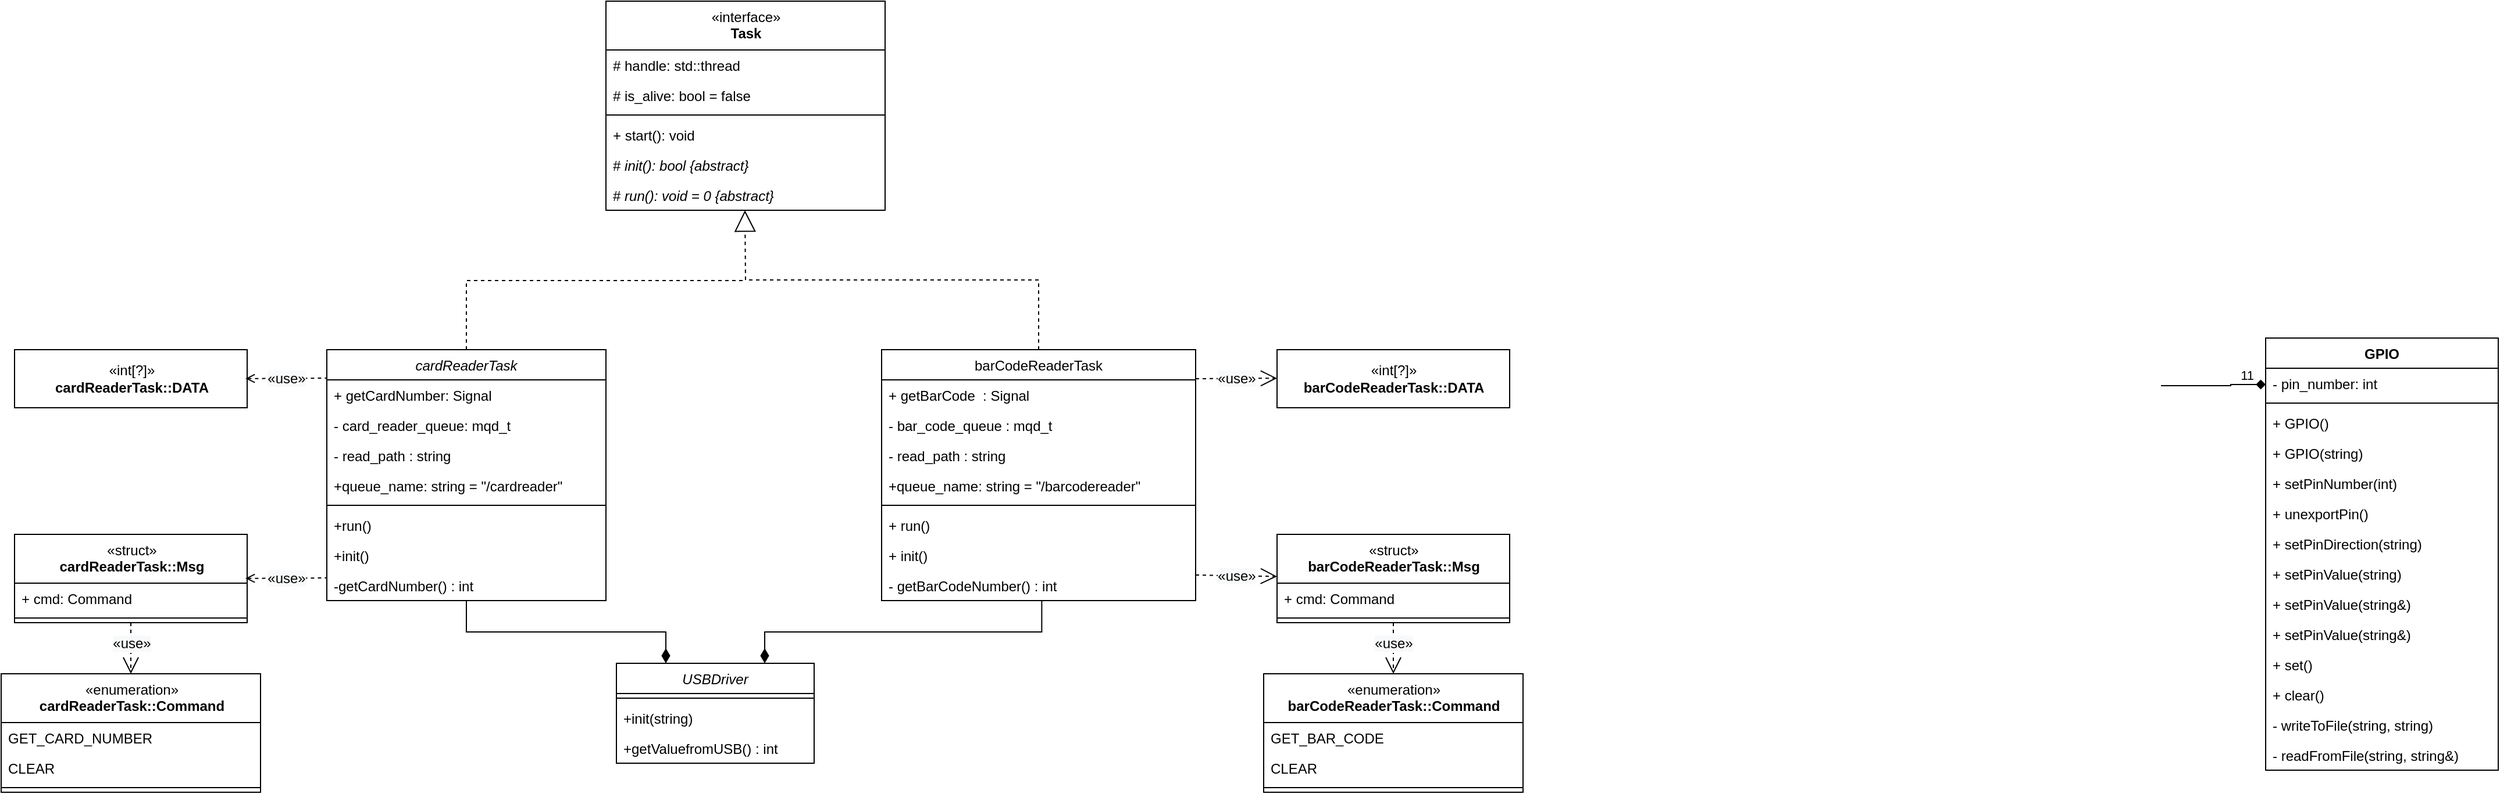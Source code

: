 <mxfile version="13.10.0" type="device"><diagram id="C5RBs43oDa-KdzZeNtuy" name="Page-1"><mxGraphModel dx="2182" dy="799" grid="1" gridSize="10" guides="1" tooltips="1" connect="1" arrows="1" fold="1" page="1" pageScale="1" pageWidth="827" pageHeight="1169" math="0" shadow="0"><root><mxCell id="WIyWlLk6GJQsqaUBKTNV-0"/><mxCell id="WIyWlLk6GJQsqaUBKTNV-1" parent="WIyWlLk6GJQsqaUBKTNV-0"/><mxCell id="zkfFHV4jXpPFQw0GAbJ--0" value="cardReaderTask" style="swimlane;fontStyle=2;align=center;verticalAlign=top;childLayout=stackLayout;horizontal=1;startSize=26;horizontalStack=0;resizeParent=1;resizeLast=0;collapsible=1;marginBottom=0;rounded=0;shadow=0;strokeWidth=1;" parent="WIyWlLk6GJQsqaUBKTNV-1" vertex="1"><mxGeometry x="80" y="340" width="240" height="216" as="geometry"><mxRectangle x="230" y="140" width="160" height="26" as="alternateBounds"/></mxGeometry></mxCell><mxCell id="zkfFHV4jXpPFQw0GAbJ--1" value="+ getCardNumber: Signal" style="text;align=left;verticalAlign=top;spacingLeft=4;spacingRight=4;overflow=hidden;rotatable=0;points=[[0,0.5],[1,0.5]];portConstraint=eastwest;" parent="zkfFHV4jXpPFQw0GAbJ--0" vertex="1"><mxGeometry y="26" width="240" height="26" as="geometry"/></mxCell><mxCell id="2j3R-30lMh1leASRSJ6I-1" value="- card_reader_queue: mqd_t" style="text;align=left;verticalAlign=top;spacingLeft=4;spacingRight=4;overflow=hidden;rotatable=0;points=[[0,0.5],[1,0.5]];portConstraint=eastwest;" parent="zkfFHV4jXpPFQw0GAbJ--0" vertex="1"><mxGeometry y="52" width="240" height="26" as="geometry"/></mxCell><mxCell id="2j3R-30lMh1leASRSJ6I-3" value="- read_path : string" style="text;align=left;verticalAlign=top;spacingLeft=4;spacingRight=4;overflow=hidden;rotatable=0;points=[[0,0.5],[1,0.5]];portConstraint=eastwest;" parent="zkfFHV4jXpPFQw0GAbJ--0" vertex="1"><mxGeometry y="78" width="240" height="26" as="geometry"/></mxCell><mxCell id="AZZF5KGLNoqwty6RKvN9-146" value="+queue_name: string = &quot;/cardreader&quot;" style="text;align=left;verticalAlign=top;spacingLeft=4;spacingRight=4;overflow=hidden;rotatable=0;points=[[0,0.5],[1,0.5]];portConstraint=eastwest;" vertex="1" parent="zkfFHV4jXpPFQw0GAbJ--0"><mxGeometry y="104" width="240" height="26" as="geometry"/></mxCell><mxCell id="zkfFHV4jXpPFQw0GAbJ--4" value="" style="line;html=1;strokeWidth=1;align=left;verticalAlign=middle;spacingTop=-1;spacingLeft=3;spacingRight=3;rotatable=0;labelPosition=right;points=[];portConstraint=eastwest;" parent="zkfFHV4jXpPFQw0GAbJ--0" vertex="1"><mxGeometry y="130" width="240" height="8" as="geometry"/></mxCell><mxCell id="zkfFHV4jXpPFQw0GAbJ--5" value="+run()" style="text;align=left;verticalAlign=top;spacingLeft=4;spacingRight=4;overflow=hidden;rotatable=0;points=[[0,0.5],[1,0.5]];portConstraint=eastwest;" parent="zkfFHV4jXpPFQw0GAbJ--0" vertex="1"><mxGeometry y="138" width="240" height="26" as="geometry"/></mxCell><mxCell id="Sn6UT6B15kJlyr55rTzY-9" value="+init()" style="text;align=left;verticalAlign=top;spacingLeft=4;spacingRight=4;overflow=hidden;rotatable=0;points=[[0,0.5],[1,0.5]];portConstraint=eastwest;" parent="zkfFHV4jXpPFQw0GAbJ--0" vertex="1"><mxGeometry y="164" width="240" height="26" as="geometry"/></mxCell><mxCell id="Sn6UT6B15kJlyr55rTzY-10" value="-getCardNumber() : int" style="text;align=left;verticalAlign=top;spacingLeft=4;spacingRight=4;overflow=hidden;rotatable=0;points=[[0,0.5],[1,0.5]];portConstraint=eastwest;" parent="zkfFHV4jXpPFQw0GAbJ--0" vertex="1"><mxGeometry y="190" width="240" height="26" as="geometry"/></mxCell><mxCell id="zkfFHV4jXpPFQw0GAbJ--17" value="barCodeReaderTask" style="swimlane;fontStyle=0;align=center;verticalAlign=top;childLayout=stackLayout;horizontal=1;startSize=26;horizontalStack=0;resizeParent=1;resizeLast=0;collapsible=1;marginBottom=0;rounded=0;shadow=0;strokeWidth=1;" parent="WIyWlLk6GJQsqaUBKTNV-1" vertex="1"><mxGeometry x="557" y="340" width="270" height="216" as="geometry"><mxRectangle x="550" y="140" width="160" height="26" as="alternateBounds"/></mxGeometry></mxCell><mxCell id="2j3R-30lMh1leASRSJ6I-0" value="+ getBarCode  : Signal" style="text;align=left;verticalAlign=top;spacingLeft=4;spacingRight=4;overflow=hidden;rotatable=0;points=[[0,0.5],[1,0.5]];portConstraint=eastwest;" parent="zkfFHV4jXpPFQw0GAbJ--17" vertex="1"><mxGeometry y="26" width="270" height="26" as="geometry"/></mxCell><mxCell id="zkfFHV4jXpPFQw0GAbJ--18" value="- bar_code_queue : mqd_t&#xA;" style="text;align=left;verticalAlign=top;spacingLeft=4;spacingRight=4;overflow=hidden;rotatable=0;points=[[0,0.5],[1,0.5]];portConstraint=eastwest;" parent="zkfFHV4jXpPFQw0GAbJ--17" vertex="1"><mxGeometry y="52" width="270" height="26" as="geometry"/></mxCell><mxCell id="AZZF5KGLNoqwty6RKvN9-143" value="- read_path : string" style="text;align=left;verticalAlign=top;spacingLeft=4;spacingRight=4;overflow=hidden;rotatable=0;points=[[0,0.5],[1,0.5]];portConstraint=eastwest;" vertex="1" parent="zkfFHV4jXpPFQw0GAbJ--17"><mxGeometry y="78" width="270" height="26" as="geometry"/></mxCell><mxCell id="2j3R-30lMh1leASRSJ6I-4" value="+queue_name: string = &quot;/barcodereader&quot;" style="text;align=left;verticalAlign=top;spacingLeft=4;spacingRight=4;overflow=hidden;rotatable=0;points=[[0,0.5],[1,0.5]];portConstraint=eastwest;" parent="zkfFHV4jXpPFQw0GAbJ--17" vertex="1"><mxGeometry y="104" width="270" height="26" as="geometry"/></mxCell><mxCell id="zkfFHV4jXpPFQw0GAbJ--23" value="" style="line;html=1;strokeWidth=1;align=left;verticalAlign=middle;spacingTop=-1;spacingLeft=3;spacingRight=3;rotatable=0;labelPosition=right;points=[];portConstraint=eastwest;" parent="zkfFHV4jXpPFQw0GAbJ--17" vertex="1"><mxGeometry y="130" width="270" height="8" as="geometry"/></mxCell><mxCell id="zkfFHV4jXpPFQw0GAbJ--24" value="+ run()" style="text;align=left;verticalAlign=top;spacingLeft=4;spacingRight=4;overflow=hidden;rotatable=0;points=[[0,0.5],[1,0.5]];portConstraint=eastwest;" parent="zkfFHV4jXpPFQw0GAbJ--17" vertex="1"><mxGeometry y="138" width="270" height="26" as="geometry"/></mxCell><mxCell id="zkfFHV4jXpPFQw0GAbJ--25" value="+ init()" style="text;align=left;verticalAlign=top;spacingLeft=4;spacingRight=4;overflow=hidden;rotatable=0;points=[[0,0.5],[1,0.5]];portConstraint=eastwest;" parent="zkfFHV4jXpPFQw0GAbJ--17" vertex="1"><mxGeometry y="164" width="270" height="26" as="geometry"/></mxCell><mxCell id="Sn6UT6B15kJlyr55rTzY-11" value="- getBarCodeNumber() : int" style="text;align=left;verticalAlign=top;spacingLeft=4;spacingRight=4;overflow=hidden;rotatable=0;points=[[0,0.5],[1,0.5]];portConstraint=eastwest;" parent="zkfFHV4jXpPFQw0GAbJ--17" vertex="1"><mxGeometry y="190" width="270" height="26" as="geometry"/></mxCell><mxCell id="xvkHA5iaeiTgFWQPzj_L-1" style="edgeStyle=orthogonalEdgeStyle;rounded=0;orthogonalLoop=1;jettySize=auto;html=1;exitX=0.25;exitY=0;exitDx=0;exitDy=0;entryX=0.5;entryY=1;entryDx=0;entryDy=0;endArrow=none;endFill=0;endSize=10;startSize=10;startArrow=diamondThin;startFill=1;" parent="WIyWlLk6GJQsqaUBKTNV-1" source="Sn6UT6B15kJlyr55rTzY-12" target="zkfFHV4jXpPFQw0GAbJ--0" edge="1"><mxGeometry relative="1" as="geometry"/></mxCell><mxCell id="xvkHA5iaeiTgFWQPzj_L-2" style="edgeStyle=orthogonalEdgeStyle;rounded=0;orthogonalLoop=1;jettySize=auto;html=1;exitX=0.75;exitY=0;exitDx=0;exitDy=0;entryX=0.51;entryY=1;entryDx=0;entryDy=0;entryPerimeter=0;endArrow=none;endFill=0;strokeWidth=1;endSize=10;startArrow=diamondThin;startFill=1;startSize=10;" parent="WIyWlLk6GJQsqaUBKTNV-1" source="Sn6UT6B15kJlyr55rTzY-12" target="Sn6UT6B15kJlyr55rTzY-11" edge="1"><mxGeometry relative="1" as="geometry"/></mxCell><mxCell id="Sn6UT6B15kJlyr55rTzY-12" value="USBDriver" style="swimlane;fontStyle=2;align=center;verticalAlign=top;childLayout=stackLayout;horizontal=1;startSize=26;horizontalStack=0;resizeParent=1;resizeLast=0;collapsible=1;marginBottom=0;rounded=0;shadow=0;strokeWidth=1;" parent="WIyWlLk6GJQsqaUBKTNV-1" vertex="1"><mxGeometry x="329" y="610" width="170" height="86" as="geometry"><mxRectangle x="230" y="140" width="160" height="26" as="alternateBounds"/></mxGeometry></mxCell><mxCell id="Sn6UT6B15kJlyr55rTzY-14" value="" style="line;html=1;strokeWidth=1;align=left;verticalAlign=middle;spacingTop=-1;spacingLeft=3;spacingRight=3;rotatable=0;labelPosition=right;points=[];portConstraint=eastwest;" parent="Sn6UT6B15kJlyr55rTzY-12" vertex="1"><mxGeometry y="26" width="170" height="8" as="geometry"/></mxCell><mxCell id="Sn6UT6B15kJlyr55rTzY-16" value="+init(string)" style="text;align=left;verticalAlign=top;spacingLeft=4;spacingRight=4;overflow=hidden;rotatable=0;points=[[0,0.5],[1,0.5]];portConstraint=eastwest;" parent="Sn6UT6B15kJlyr55rTzY-12" vertex="1"><mxGeometry y="34" width="170" height="26" as="geometry"/></mxCell><mxCell id="Sn6UT6B15kJlyr55rTzY-17" value="+getValuefromUSB() : int" style="text;align=left;verticalAlign=top;spacingLeft=4;spacingRight=4;overflow=hidden;rotatable=0;points=[[0,0.5],[1,0.5]];portConstraint=eastwest;" parent="Sn6UT6B15kJlyr55rTzY-12" vertex="1"><mxGeometry y="60" width="170" height="26" as="geometry"/></mxCell><mxCell id="AZZF5KGLNoqwty6RKvN9-73" value="&lt;span style=&quot;font-size: 12px ; background-color: rgb(248 , 249 , 250)&quot;&gt;«use»&lt;/span&gt;" style="endArrow=open;endSize=12;dashed=1;html=1;exitX=0.5;exitY=1;exitDx=0;exitDy=0;" edge="1" parent="WIyWlLk6GJQsqaUBKTNV-1" source="AZZF5KGLNoqwty6RKvN9-88" target="AZZF5KGLNoqwty6RKvN9-91"><mxGeometry x="-0.176" width="160" relative="1" as="geometry"><mxPoint x="997" y="601" as="sourcePoint"/><mxPoint x="897" y="665" as="targetPoint"/><mxPoint as="offset"/></mxGeometry></mxCell><mxCell id="AZZF5KGLNoqwty6RKvN9-74" value="&lt;span style=&quot;font-size: 12px ; background-color: rgb(248 , 249 , 250)&quot;&gt;«use»&lt;/span&gt;" style="endArrow=open;endSize=12;dashed=1;html=1;exitX=1;exitY=0.5;exitDx=0;exitDy=0;" edge="1" parent="WIyWlLk6GJQsqaUBKTNV-1" target="AZZF5KGLNoqwty6RKvN9-88"><mxGeometry width="160" relative="1" as="geometry"><mxPoint x="827" y="534" as="sourcePoint"/><mxPoint x="967" y="419" as="targetPoint"/></mxGeometry></mxCell><object label="&lt;span style=&quot;font-weight: normal&quot;&gt;«struct»&lt;br&gt;&lt;/span&gt;barCodeReaderTask::Msg" Reference="https://stackoverflow.com/a/40255633" id="AZZF5KGLNoqwty6RKvN9-88"><mxCell style="swimlane;fontStyle=1;align=center;verticalAlign=top;childLayout=stackLayout;horizontal=1;startSize=42;horizontalStack=0;resizeParent=1;resizeParentMax=0;resizeLast=0;collapsible=1;marginBottom=0;html=1;" vertex="1" parent="WIyWlLk6GJQsqaUBKTNV-1"><mxGeometry x="897" y="499" width="200" height="76" as="geometry"/></mxCell></object><mxCell id="AZZF5KGLNoqwty6RKvN9-89" value="+ cmd: Command" style="text;strokeColor=none;fillColor=none;align=left;verticalAlign=top;spacingLeft=4;spacingRight=4;overflow=hidden;rotatable=0;points=[[0,0.5],[1,0.5]];portConstraint=eastwest;" vertex="1" parent="AZZF5KGLNoqwty6RKvN9-88"><mxGeometry y="42" width="200" height="26" as="geometry"/></mxCell><mxCell id="AZZF5KGLNoqwty6RKvN9-90" value="" style="line;strokeWidth=1;fillColor=none;align=left;verticalAlign=middle;spacingTop=-1;spacingLeft=3;spacingRight=3;rotatable=0;labelPosition=right;points=[];portConstraint=eastwest;" vertex="1" parent="AZZF5KGLNoqwty6RKvN9-88"><mxGeometry y="68" width="200" height="8" as="geometry"/></mxCell><object label="&lt;span style=&quot;font-weight: normal&quot;&gt;«enumeration»&lt;br&gt;&lt;/span&gt;barCodeReaderTask::Command" Reference="https://stackoverflow.com/a/40255633" id="AZZF5KGLNoqwty6RKvN9-91"><mxCell style="swimlane;fontStyle=1;align=center;verticalAlign=top;childLayout=stackLayout;horizontal=1;startSize=42;horizontalStack=0;resizeParent=1;resizeParentMax=0;resizeLast=0;collapsible=1;marginBottom=0;html=1;" vertex="1" parent="WIyWlLk6GJQsqaUBKTNV-1"><mxGeometry x="885.5" y="619" width="223" height="102" as="geometry"/></mxCell></object><mxCell id="AZZF5KGLNoqwty6RKvN9-92" value="GET_BAR_CODE" style="text;strokeColor=none;fillColor=none;align=left;verticalAlign=top;spacingLeft=4;spacingRight=4;overflow=hidden;rotatable=0;points=[[0,0.5],[1,0.5]];portConstraint=eastwest;" vertex="1" parent="AZZF5KGLNoqwty6RKvN9-91"><mxGeometry y="42" width="223" height="26" as="geometry"/></mxCell><mxCell id="AZZF5KGLNoqwty6RKvN9-93" value="CLEAR" style="text;strokeColor=none;fillColor=none;align=left;verticalAlign=top;spacingLeft=4;spacingRight=4;overflow=hidden;rotatable=0;points=[[0,0.5],[1,0.5]];portConstraint=eastwest;" vertex="1" parent="AZZF5KGLNoqwty6RKvN9-91"><mxGeometry y="68" width="223" height="26" as="geometry"/></mxCell><mxCell id="AZZF5KGLNoqwty6RKvN9-94" value="" style="line;strokeWidth=1;fillColor=none;align=left;verticalAlign=middle;spacingTop=-1;spacingLeft=3;spacingRight=3;rotatable=0;labelPosition=right;points=[];portConstraint=eastwest;" vertex="1" parent="AZZF5KGLNoqwty6RKvN9-91"><mxGeometry y="94" width="223" height="8" as="geometry"/></mxCell><mxCell id="AZZF5KGLNoqwty6RKvN9-95" value="GPIO" style="swimlane;fontStyle=1;align=center;verticalAlign=top;childLayout=stackLayout;horizontal=1;startSize=26;horizontalStack=0;resizeParent=1;resizeParentMax=0;resizeLast=0;collapsible=1;marginBottom=0;" vertex="1" parent="WIyWlLk6GJQsqaUBKTNV-1"><mxGeometry x="1747" y="330" width="200" height="372" as="geometry"><mxRectangle x="1110" y="530" width="110" height="26" as="alternateBounds"/></mxGeometry></mxCell><mxCell id="AZZF5KGLNoqwty6RKvN9-96" value="- pin_number: int" style="text;strokeColor=none;fillColor=none;align=left;verticalAlign=top;spacingLeft=4;spacingRight=4;overflow=hidden;rotatable=0;points=[[0,0.5],[1,0.5]];portConstraint=eastwest;" vertex="1" parent="AZZF5KGLNoqwty6RKvN9-95"><mxGeometry y="26" width="200" height="26" as="geometry"/></mxCell><mxCell id="AZZF5KGLNoqwty6RKvN9-97" value="" style="line;strokeWidth=1;fillColor=none;align=left;verticalAlign=middle;spacingTop=-1;spacingLeft=3;spacingRight=3;rotatable=0;labelPosition=right;points=[];portConstraint=eastwest;" vertex="1" parent="AZZF5KGLNoqwty6RKvN9-95"><mxGeometry y="52" width="200" height="8" as="geometry"/></mxCell><mxCell id="AZZF5KGLNoqwty6RKvN9-98" value="+ GPIO()" style="text;strokeColor=none;fillColor=none;align=left;verticalAlign=top;spacingLeft=4;spacingRight=4;overflow=hidden;rotatable=0;points=[[0,0.5],[1,0.5]];portConstraint=eastwest;" vertex="1" parent="AZZF5KGLNoqwty6RKvN9-95"><mxGeometry y="60" width="200" height="26" as="geometry"/></mxCell><mxCell id="AZZF5KGLNoqwty6RKvN9-99" value="+ GPIO(string)" style="text;strokeColor=none;fillColor=none;align=left;verticalAlign=top;spacingLeft=4;spacingRight=4;overflow=hidden;rotatable=0;points=[[0,0.5],[1,0.5]];portConstraint=eastwest;" vertex="1" parent="AZZF5KGLNoqwty6RKvN9-95"><mxGeometry y="86" width="200" height="26" as="geometry"/></mxCell><mxCell id="AZZF5KGLNoqwty6RKvN9-100" value="+ setPinNumber(int)" style="text;strokeColor=none;fillColor=none;align=left;verticalAlign=top;spacingLeft=4;spacingRight=4;overflow=hidden;rotatable=0;points=[[0,0.5],[1,0.5]];portConstraint=eastwest;" vertex="1" parent="AZZF5KGLNoqwty6RKvN9-95"><mxGeometry y="112" width="200" height="26" as="geometry"/></mxCell><mxCell id="AZZF5KGLNoqwty6RKvN9-101" value="+ unexportPin()" style="text;strokeColor=none;fillColor=none;align=left;verticalAlign=top;spacingLeft=4;spacingRight=4;overflow=hidden;rotatable=0;points=[[0,0.5],[1,0.5]];portConstraint=eastwest;" vertex="1" parent="AZZF5KGLNoqwty6RKvN9-95"><mxGeometry y="138" width="200" height="26" as="geometry"/></mxCell><mxCell id="AZZF5KGLNoqwty6RKvN9-102" value="+ setPinDirection(string)" style="text;strokeColor=none;fillColor=none;align=left;verticalAlign=top;spacingLeft=4;spacingRight=4;overflow=hidden;rotatable=0;points=[[0,0.5],[1,0.5]];portConstraint=eastwest;" vertex="1" parent="AZZF5KGLNoqwty6RKvN9-95"><mxGeometry y="164" width="200" height="26" as="geometry"/></mxCell><mxCell id="AZZF5KGLNoqwty6RKvN9-103" value="+ setPinValue(string)" style="text;strokeColor=none;fillColor=none;align=left;verticalAlign=top;spacingLeft=4;spacingRight=4;overflow=hidden;rotatable=0;points=[[0,0.5],[1,0.5]];portConstraint=eastwest;" vertex="1" parent="AZZF5KGLNoqwty6RKvN9-95"><mxGeometry y="190" width="200" height="26" as="geometry"/></mxCell><mxCell id="AZZF5KGLNoqwty6RKvN9-104" value="+ setPinValue(string&amp;)" style="text;strokeColor=none;fillColor=none;align=left;verticalAlign=top;spacingLeft=4;spacingRight=4;overflow=hidden;rotatable=0;points=[[0,0.5],[1,0.5]];portConstraint=eastwest;" vertex="1" parent="AZZF5KGLNoqwty6RKvN9-95"><mxGeometry y="216" width="200" height="26" as="geometry"/></mxCell><mxCell id="AZZF5KGLNoqwty6RKvN9-105" value="+ setPinValue(string&amp;)" style="text;strokeColor=none;fillColor=none;align=left;verticalAlign=top;spacingLeft=4;spacingRight=4;overflow=hidden;rotatable=0;points=[[0,0.5],[1,0.5]];portConstraint=eastwest;" vertex="1" parent="AZZF5KGLNoqwty6RKvN9-95"><mxGeometry y="242" width="200" height="26" as="geometry"/></mxCell><mxCell id="AZZF5KGLNoqwty6RKvN9-106" value="+ set()" style="text;strokeColor=none;fillColor=none;align=left;verticalAlign=top;spacingLeft=4;spacingRight=4;overflow=hidden;rotatable=0;points=[[0,0.5],[1,0.5]];portConstraint=eastwest;" vertex="1" parent="AZZF5KGLNoqwty6RKvN9-95"><mxGeometry y="268" width="200" height="26" as="geometry"/></mxCell><mxCell id="AZZF5KGLNoqwty6RKvN9-107" value="+ clear()" style="text;strokeColor=none;fillColor=none;align=left;verticalAlign=top;spacingLeft=4;spacingRight=4;overflow=hidden;rotatable=0;points=[[0,0.5],[1,0.5]];portConstraint=eastwest;" vertex="1" parent="AZZF5KGLNoqwty6RKvN9-95"><mxGeometry y="294" width="200" height="26" as="geometry"/></mxCell><mxCell id="AZZF5KGLNoqwty6RKvN9-108" value="- writeToFile(string, string)" style="text;strokeColor=none;fillColor=none;align=left;verticalAlign=top;spacingLeft=4;spacingRight=4;overflow=hidden;rotatable=0;points=[[0,0.5],[1,0.5]];portConstraint=eastwest;" vertex="1" parent="AZZF5KGLNoqwty6RKvN9-95"><mxGeometry y="320" width="200" height="26" as="geometry"/></mxCell><mxCell id="AZZF5KGLNoqwty6RKvN9-109" value="- readFromFile(string, string&amp;)" style="text;strokeColor=none;fillColor=none;align=left;verticalAlign=top;spacingLeft=4;spacingRight=4;overflow=hidden;rotatable=0;points=[[0,0.5],[1,0.5]];portConstraint=eastwest;" vertex="1" parent="AZZF5KGLNoqwty6RKvN9-95"><mxGeometry y="346" width="200" height="26" as="geometry"/></mxCell><mxCell id="AZZF5KGLNoqwty6RKvN9-113" value="" style="endArrow=diamond;html=1;edgeStyle=orthogonalEdgeStyle;rounded=0;endFill=1;exitX=1;exitY=0.5;exitDx=0;exitDy=0;" edge="1" parent="WIyWlLk6GJQsqaUBKTNV-1" target="AZZF5KGLNoqwty6RKvN9-95"><mxGeometry relative="1" as="geometry"><mxPoint x="1657" y="371" as="sourcePoint"/><mxPoint x="1727" y="370" as="targetPoint"/><Array as="points"><mxPoint x="1717" y="370"/></Array></mxGeometry></mxCell><mxCell id="AZZF5KGLNoqwty6RKvN9-114" value="11" style="edgeLabel;resizable=0;html=1;align=right;verticalAlign=bottom;labelBackgroundColor=none;" connectable="0" vertex="1" parent="AZZF5KGLNoqwty6RKvN9-113"><mxGeometry x="1" relative="1" as="geometry"><mxPoint x="-10" as="offset"/></mxGeometry></mxCell><mxCell id="AZZF5KGLNoqwty6RKvN9-123" value="«int[?]»&lt;br&gt;&lt;b&gt;barCodeReaderTask::DATA&lt;/b&gt;" style="html=1;" vertex="1" parent="WIyWlLk6GJQsqaUBKTNV-1"><mxGeometry x="897" y="340" width="200" height="50" as="geometry"/></mxCell><mxCell id="AZZF5KGLNoqwty6RKvN9-124" value="&lt;span style=&quot;font-size: 12px ; background-color: rgb(248 , 249 , 250)&quot;&gt;«use»&lt;/span&gt;" style="endArrow=open;endSize=12;dashed=1;html=1;exitX=1;exitY=0.5;exitDx=0;exitDy=0;" edge="1" parent="WIyWlLk6GJQsqaUBKTNV-1"><mxGeometry width="160" relative="1" as="geometry"><mxPoint x="827" y="365" as="sourcePoint"/><mxPoint x="897" y="364.588" as="targetPoint"/></mxGeometry></mxCell><object label="&lt;span style=&quot;font-weight: normal&quot;&gt;«interface»&lt;br&gt;&lt;/span&gt;Task" Reference="https://stackoverflow.com/a/40255633" id="AZZF5KGLNoqwty6RKvN9-125"><mxCell style="swimlane;fontStyle=1;align=center;verticalAlign=top;childLayout=stackLayout;horizontal=1;startSize=42;horizontalStack=0;resizeParent=1;resizeParentMax=0;resizeLast=0;collapsible=1;marginBottom=0;html=1;" vertex="1" parent="WIyWlLk6GJQsqaUBKTNV-1"><mxGeometry x="320" y="40" width="240" height="180" as="geometry"/></mxCell></object><mxCell id="AZZF5KGLNoqwty6RKvN9-126" value="# handle: std::thread" style="text;strokeColor=none;fillColor=none;align=left;verticalAlign=top;spacingLeft=4;spacingRight=4;overflow=hidden;rotatable=0;points=[[0,0.5],[1,0.5]];portConstraint=eastwest;" vertex="1" parent="AZZF5KGLNoqwty6RKvN9-125"><mxGeometry y="42" width="240" height="26" as="geometry"/></mxCell><mxCell id="AZZF5KGLNoqwty6RKvN9-127" value="# is_alive: bool = false" style="text;strokeColor=none;fillColor=none;align=left;verticalAlign=top;spacingLeft=4;spacingRight=4;overflow=hidden;rotatable=0;points=[[0,0.5],[1,0.5]];portConstraint=eastwest;" vertex="1" parent="AZZF5KGLNoqwty6RKvN9-125"><mxGeometry y="68" width="240" height="26" as="geometry"/></mxCell><mxCell id="AZZF5KGLNoqwty6RKvN9-128" value="" style="line;strokeWidth=1;fillColor=none;align=left;verticalAlign=middle;spacingTop=-1;spacingLeft=3;spacingRight=3;rotatable=0;labelPosition=right;points=[];portConstraint=eastwest;" vertex="1" parent="AZZF5KGLNoqwty6RKvN9-125"><mxGeometry y="94" width="240" height="8" as="geometry"/></mxCell><mxCell id="AZZF5KGLNoqwty6RKvN9-129" value="+ start(): void" style="text;strokeColor=none;fillColor=none;align=left;verticalAlign=top;spacingLeft=4;spacingRight=4;overflow=hidden;rotatable=0;points=[[0,0.5],[1,0.5]];portConstraint=eastwest;" vertex="1" parent="AZZF5KGLNoqwty6RKvN9-125"><mxGeometry y="102" width="240" height="26" as="geometry"/></mxCell><mxCell id="AZZF5KGLNoqwty6RKvN9-130" value="&lt;span style=&quot;font-style: normal&quot;&gt;#&lt;/span&gt; init(): bool {abstract}" style="text;strokeColor=none;fillColor=none;align=left;verticalAlign=top;spacingLeft=4;spacingRight=4;overflow=hidden;rotatable=0;points=[[0,0.5],[1,0.5]];portConstraint=eastwest;fontStyle=2;html=1;" vertex="1" parent="AZZF5KGLNoqwty6RKvN9-125"><mxGeometry y="128" width="240" height="26" as="geometry"/></mxCell><mxCell id="AZZF5KGLNoqwty6RKvN9-131" value="&lt;span style=&quot;font-style: normal&quot;&gt;#&lt;/span&gt; run(): void = 0 {abstract}" style="text;strokeColor=none;fillColor=none;align=left;verticalAlign=top;spacingLeft=4;spacingRight=4;overflow=hidden;rotatable=0;points=[[0,0.5],[1,0.5]];portConstraint=eastwest;fontStyle=2;html=1;" vertex="1" parent="AZZF5KGLNoqwty6RKvN9-125"><mxGeometry y="154" width="240" height="26" as="geometry"/></mxCell><mxCell id="AZZF5KGLNoqwty6RKvN9-132" value="" style="endArrow=block;endSize=16;endFill=0;html=1;rounded=0;dashed=1;exitX=0.5;exitY=0;exitDx=0;exitDy=0;edgeStyle=orthogonalEdgeStyle;" edge="1" parent="WIyWlLk6GJQsqaUBKTNV-1" source="zkfFHV4jXpPFQw0GAbJ--0"><mxGeometry width="160" relative="1" as="geometry"><mxPoint x="439.5" y="320" as="sourcePoint"/><mxPoint x="439.5" y="220" as="targetPoint"/></mxGeometry></mxCell><mxCell id="AZZF5KGLNoqwty6RKvN9-133" value="" style="endArrow=none;endSize=16;endFill=0;html=1;rounded=0;dashed=1;exitX=0.5;exitY=0;exitDx=0;exitDy=0;edgeStyle=orthogonalEdgeStyle;" edge="1" parent="WIyWlLk6GJQsqaUBKTNV-1" source="zkfFHV4jXpPFQw0GAbJ--17"><mxGeometry width="160" relative="1" as="geometry"><mxPoint x="430" y="350" as="sourcePoint"/><mxPoint x="440" y="280" as="targetPoint"/><Array as="points"><mxPoint x="692" y="280"/></Array></mxGeometry></mxCell><mxCell id="AZZF5KGLNoqwty6RKvN9-147" value="&lt;span style=&quot;font-size: 12px ; background-color: rgb(248 , 249 , 250)&quot;&gt;«use»&lt;/span&gt;" style="endArrow=open;endSize=12;dashed=1;html=1;exitX=0.5;exitY=1;exitDx=0;exitDy=0;" edge="1" parent="WIyWlLk6GJQsqaUBKTNV-1" source="AZZF5KGLNoqwty6RKvN9-148" target="AZZF5KGLNoqwty6RKvN9-151"><mxGeometry x="-0.176" width="160" relative="1" as="geometry"><mxPoint x="-88.5" y="601" as="sourcePoint"/><mxPoint x="-188.5" y="665" as="targetPoint"/><mxPoint as="offset"/></mxGeometry></mxCell><object label="&lt;span style=&quot;font-weight: normal&quot;&gt;«struct»&lt;br&gt;&lt;/span&gt;cardReaderTask::Msg" Reference="https://stackoverflow.com/a/40255633" id="AZZF5KGLNoqwty6RKvN9-148"><mxCell style="swimlane;fontStyle=1;align=center;verticalAlign=top;childLayout=stackLayout;horizontal=1;startSize=42;horizontalStack=0;resizeParent=1;resizeParentMax=0;resizeLast=0;collapsible=1;marginBottom=0;html=1;" vertex="1" parent="WIyWlLk6GJQsqaUBKTNV-1"><mxGeometry x="-188.5" y="499" width="200" height="76" as="geometry"/></mxCell></object><mxCell id="AZZF5KGLNoqwty6RKvN9-149" value="+ cmd: Command" style="text;strokeColor=none;fillColor=none;align=left;verticalAlign=top;spacingLeft=4;spacingRight=4;overflow=hidden;rotatable=0;points=[[0,0.5],[1,0.5]];portConstraint=eastwest;" vertex="1" parent="AZZF5KGLNoqwty6RKvN9-148"><mxGeometry y="42" width="200" height="26" as="geometry"/></mxCell><mxCell id="AZZF5KGLNoqwty6RKvN9-150" value="" style="line;strokeWidth=1;fillColor=none;align=left;verticalAlign=middle;spacingTop=-1;spacingLeft=3;spacingRight=3;rotatable=0;labelPosition=right;points=[];portConstraint=eastwest;" vertex="1" parent="AZZF5KGLNoqwty6RKvN9-148"><mxGeometry y="68" width="200" height="8" as="geometry"/></mxCell><object label="&lt;span style=&quot;font-weight: normal&quot;&gt;«enumeration»&lt;br&gt;&lt;/span&gt;cardReaderTask::Command" Reference="https://stackoverflow.com/a/40255633" id="AZZF5KGLNoqwty6RKvN9-151"><mxCell style="swimlane;fontStyle=1;align=center;verticalAlign=top;childLayout=stackLayout;horizontal=1;startSize=42;horizontalStack=0;resizeParent=1;resizeParentMax=0;resizeLast=0;collapsible=1;marginBottom=0;html=1;" vertex="1" parent="WIyWlLk6GJQsqaUBKTNV-1"><mxGeometry x="-200" y="619" width="223" height="102" as="geometry"/></mxCell></object><mxCell id="AZZF5KGLNoqwty6RKvN9-152" value="GET_CARD_NUMBER" style="text;strokeColor=none;fillColor=none;align=left;verticalAlign=top;spacingLeft=4;spacingRight=4;overflow=hidden;rotatable=0;points=[[0,0.5],[1,0.5]];portConstraint=eastwest;" vertex="1" parent="AZZF5KGLNoqwty6RKvN9-151"><mxGeometry y="42" width="223" height="26" as="geometry"/></mxCell><mxCell id="AZZF5KGLNoqwty6RKvN9-153" value="CLEAR" style="text;strokeColor=none;fillColor=none;align=left;verticalAlign=top;spacingLeft=4;spacingRight=4;overflow=hidden;rotatable=0;points=[[0,0.5],[1,0.5]];portConstraint=eastwest;" vertex="1" parent="AZZF5KGLNoqwty6RKvN9-151"><mxGeometry y="68" width="223" height="26" as="geometry"/></mxCell><mxCell id="AZZF5KGLNoqwty6RKvN9-154" value="" style="line;strokeWidth=1;fillColor=none;align=left;verticalAlign=middle;spacingTop=-1;spacingLeft=3;spacingRight=3;rotatable=0;labelPosition=right;points=[];portConstraint=eastwest;" vertex="1" parent="AZZF5KGLNoqwty6RKvN9-151"><mxGeometry y="94" width="223" height="8" as="geometry"/></mxCell><mxCell id="AZZF5KGLNoqwty6RKvN9-155" value="«int[?]»&lt;br&gt;&lt;b&gt;cardReaderTask::DATA&lt;/b&gt;" style="html=1;" vertex="1" parent="WIyWlLk6GJQsqaUBKTNV-1"><mxGeometry x="-188.5" y="340" width="200" height="50" as="geometry"/></mxCell><mxCell id="AZZF5KGLNoqwty6RKvN9-157" value="&lt;span style=&quot;font-size: 12px ; background-color: rgb(248 , 249 , 250)&quot;&gt;«use»&lt;/span&gt;" style="endArrow=none;endSize=12;dashed=1;html=1;exitX=1;exitY=0.5;exitDx=0;exitDy=0;startArrow=open;startFill=0;endFill=0;" edge="1" parent="WIyWlLk6GJQsqaUBKTNV-1"><mxGeometry width="160" relative="1" as="geometry"><mxPoint x="10" y="364.91" as="sourcePoint"/><mxPoint x="80" y="364.498" as="targetPoint"/></mxGeometry></mxCell><mxCell id="AZZF5KGLNoqwty6RKvN9-158" value="&lt;span style=&quot;font-size: 12px ; background-color: rgb(248 , 249 , 250)&quot;&gt;«use»&lt;/span&gt;" style="endArrow=none;endSize=12;dashed=1;html=1;exitX=1;exitY=0.5;exitDx=0;exitDy=0;startArrow=open;startFill=0;endFill=0;" edge="1" parent="WIyWlLk6GJQsqaUBKTNV-1"><mxGeometry width="160" relative="1" as="geometry"><mxPoint x="10" y="536.91" as="sourcePoint"/><mxPoint x="80" y="536.498" as="targetPoint"/></mxGeometry></mxCell></root></mxGraphModel></diagram></mxfile>